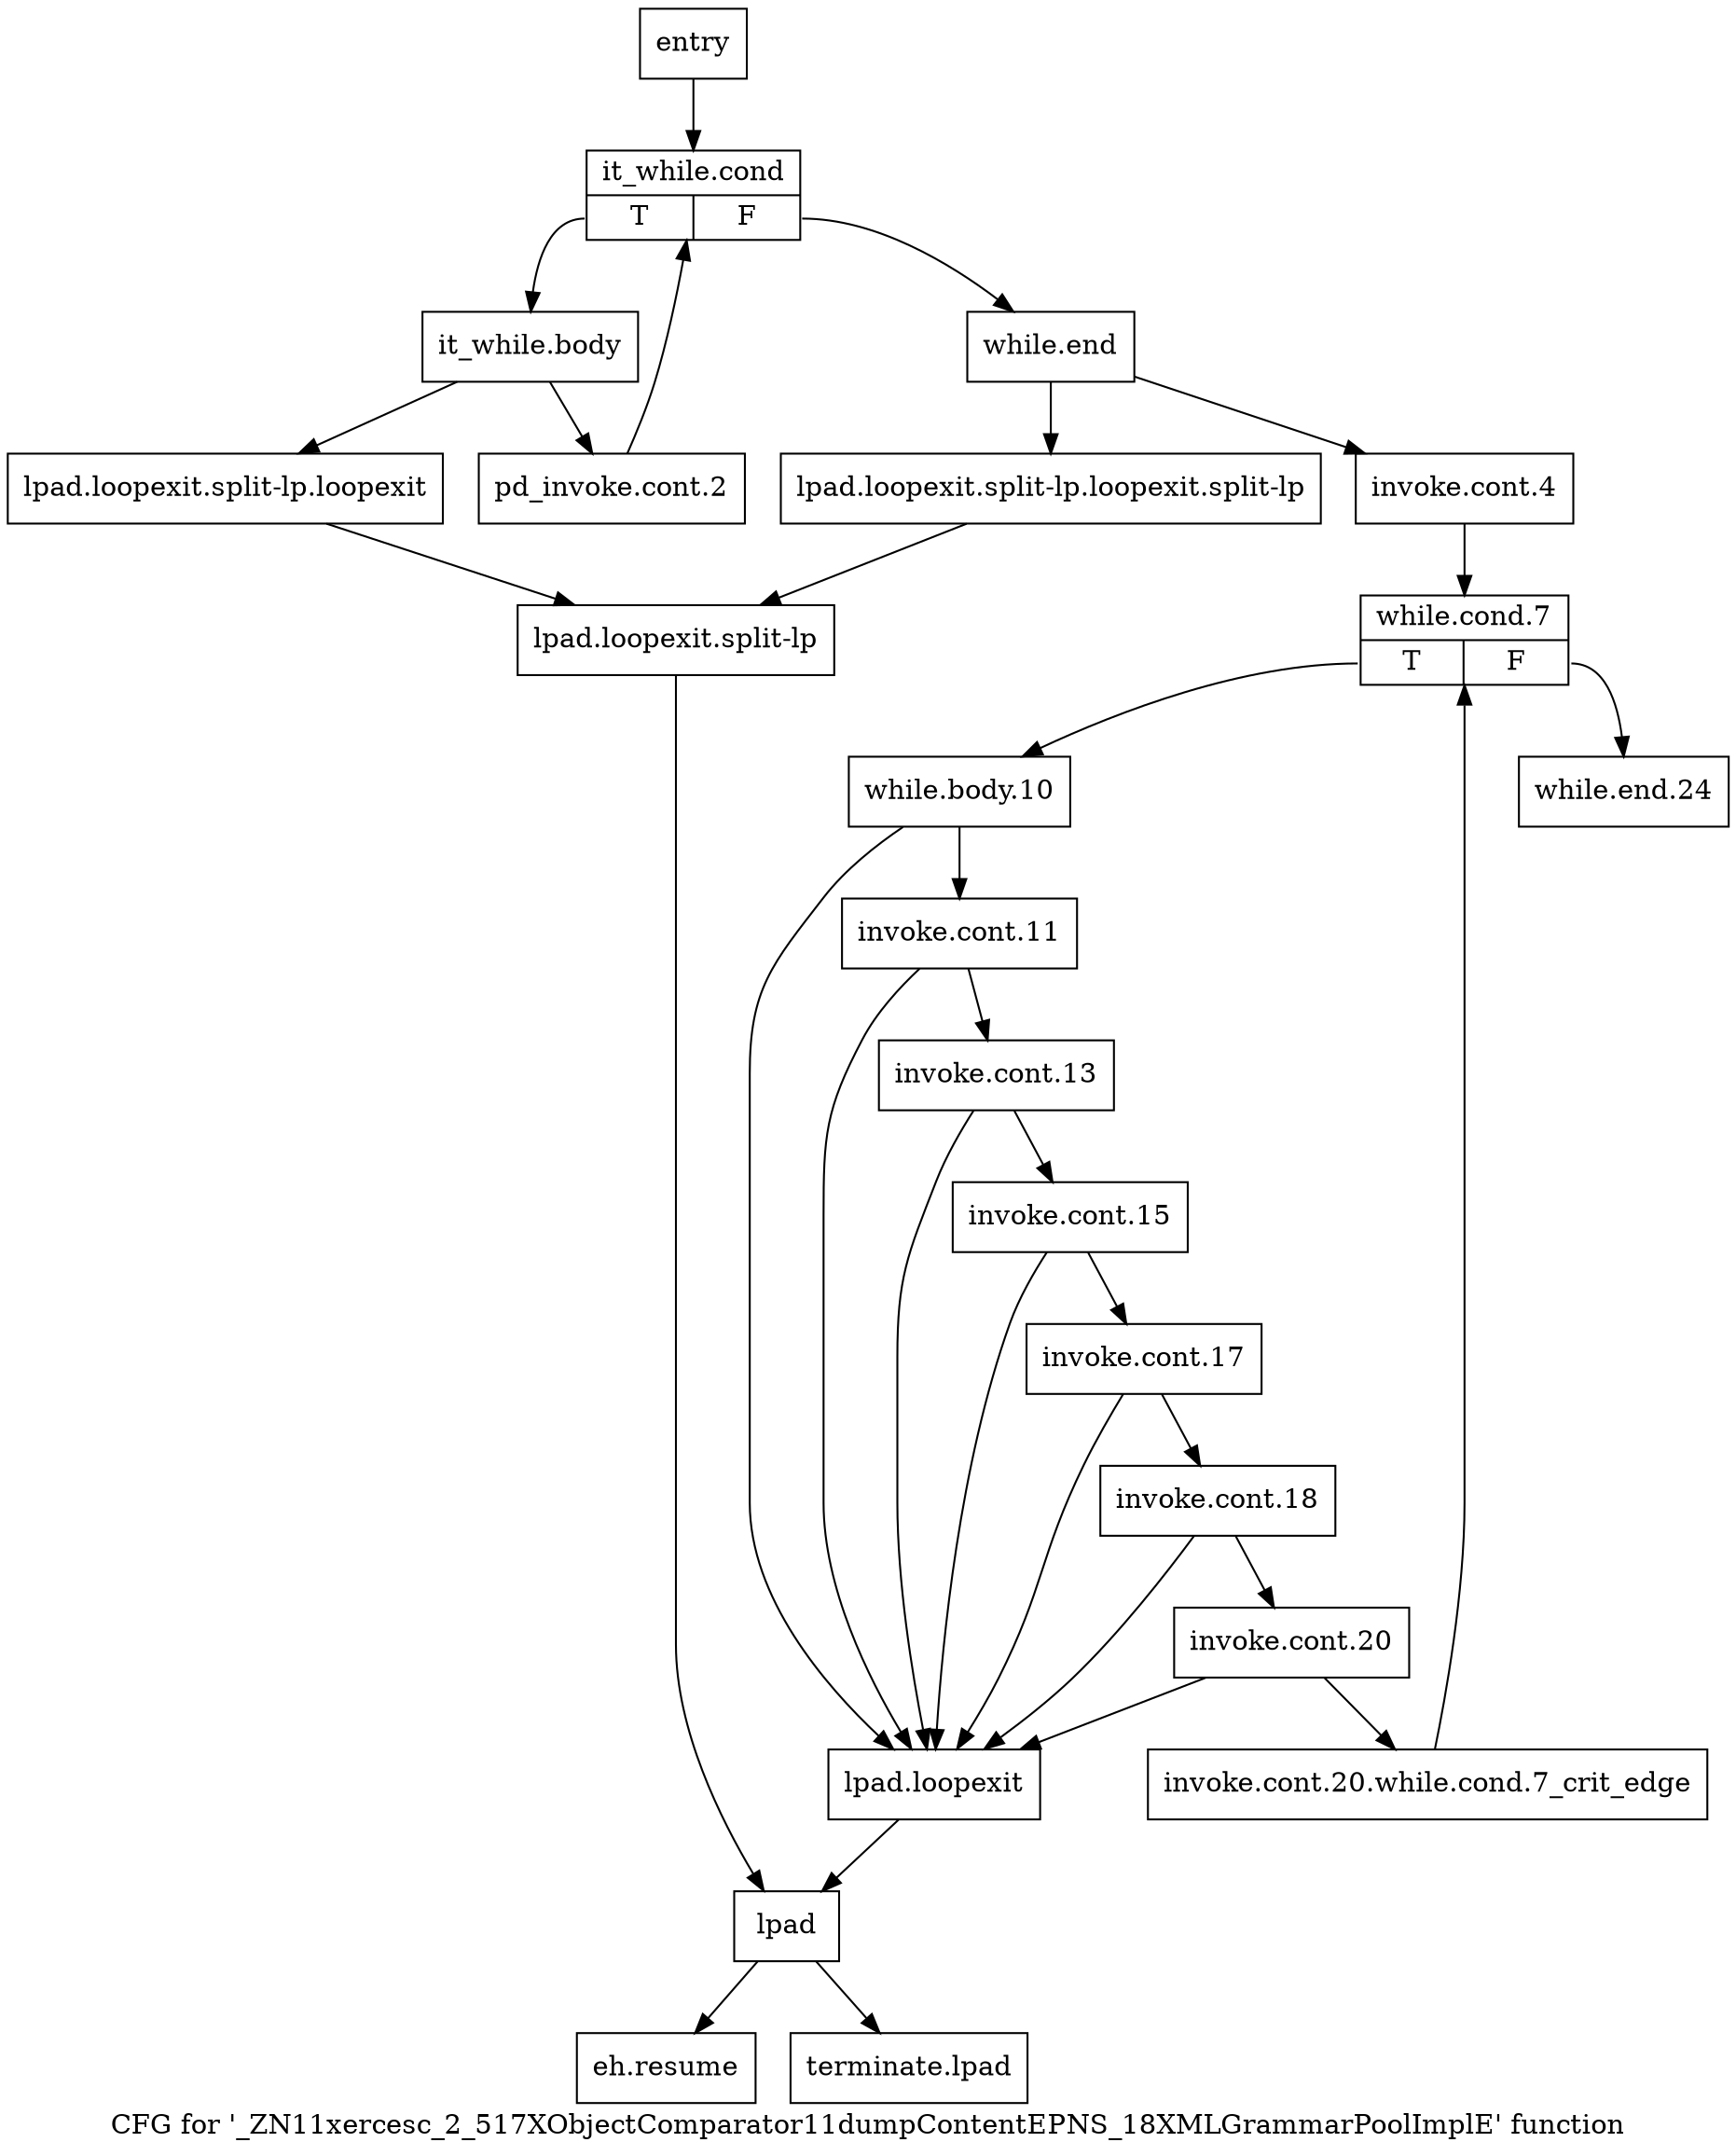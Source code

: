 digraph "CFG for '_ZN11xercesc_2_517XObjectComparator11dumpContentEPNS_18XMLGrammarPoolImplE' function" {
	label="CFG for '_ZN11xercesc_2_517XObjectComparator11dumpContentEPNS_18XMLGrammarPoolImplE' function";

	Node0x53e2bd0 [shape=record,label="{entry}"];
	Node0x53e2bd0 -> Node0x53e3050;
	Node0x53e3050 [shape=record,label="{it_while.cond|{<s0>T|<s1>F}}"];
	Node0x53e3050:s0 -> Node0x53e30a0;
	Node0x53e3050:s1 -> Node0x53e32d0;
	Node0x53e30a0 [shape=record,label="{it_while.body}"];
	Node0x53e30a0 -> Node0x53e30f0;
	Node0x53e30a0 -> Node0x53e3190;
	Node0x53e30f0 [shape=record,label="{pd_invoke.cont.2}"];
	Node0x53e30f0 -> Node0x53e3050;
	Node0x53e3140 [shape=record,label="{lpad.loopexit}"];
	Node0x53e3140 -> Node0x53e3280;
	Node0x53e3190 [shape=record,label="{lpad.loopexit.split-lp.loopexit}"];
	Node0x53e3190 -> Node0x53e3230;
	Node0x53e31e0 [shape=record,label="{lpad.loopexit.split-lp.loopexit.split-lp}"];
	Node0x53e31e0 -> Node0x53e3230;
	Node0x53e3230 [shape=record,label="{lpad.loopexit.split-lp}"];
	Node0x53e3230 -> Node0x53e3280;
	Node0x53e3280 [shape=record,label="{lpad}"];
	Node0x53e3280 -> Node0x53e3690;
	Node0x53e3280 -> Node0x53e36e0;
	Node0x53e32d0 [shape=record,label="{while.end}"];
	Node0x53e32d0 -> Node0x53e3320;
	Node0x53e32d0 -> Node0x53e31e0;
	Node0x53e3320 [shape=record,label="{invoke.cont.4}"];
	Node0x53e3320 -> Node0x53e3370;
	Node0x53e3370 [shape=record,label="{while.cond.7|{<s0>T|<s1>F}}"];
	Node0x53e3370:s0 -> Node0x53e33c0;
	Node0x53e3370:s1 -> Node0x53e3640;
	Node0x53e33c0 [shape=record,label="{while.body.10}"];
	Node0x53e33c0 -> Node0x53e3410;
	Node0x53e33c0 -> Node0x53e3140;
	Node0x53e3410 [shape=record,label="{invoke.cont.11}"];
	Node0x53e3410 -> Node0x53e3460;
	Node0x53e3410 -> Node0x53e3140;
	Node0x53e3460 [shape=record,label="{invoke.cont.13}"];
	Node0x53e3460 -> Node0x53e34b0;
	Node0x53e3460 -> Node0x53e3140;
	Node0x53e34b0 [shape=record,label="{invoke.cont.15}"];
	Node0x53e34b0 -> Node0x53e3500;
	Node0x53e34b0 -> Node0x53e3140;
	Node0x53e3500 [shape=record,label="{invoke.cont.17}"];
	Node0x53e3500 -> Node0x53e3550;
	Node0x53e3500 -> Node0x53e3140;
	Node0x53e3550 [shape=record,label="{invoke.cont.18}"];
	Node0x53e3550 -> Node0x53e35a0;
	Node0x53e3550 -> Node0x53e3140;
	Node0x53e35a0 [shape=record,label="{invoke.cont.20}"];
	Node0x53e35a0 -> Node0x53e35f0;
	Node0x53e35a0 -> Node0x53e3140;
	Node0x53e35f0 [shape=record,label="{invoke.cont.20.while.cond.7_crit_edge}"];
	Node0x53e35f0 -> Node0x53e3370;
	Node0x53e3640 [shape=record,label="{while.end.24}"];
	Node0x53e3690 [shape=record,label="{eh.resume}"];
	Node0x53e36e0 [shape=record,label="{terminate.lpad}"];
}
